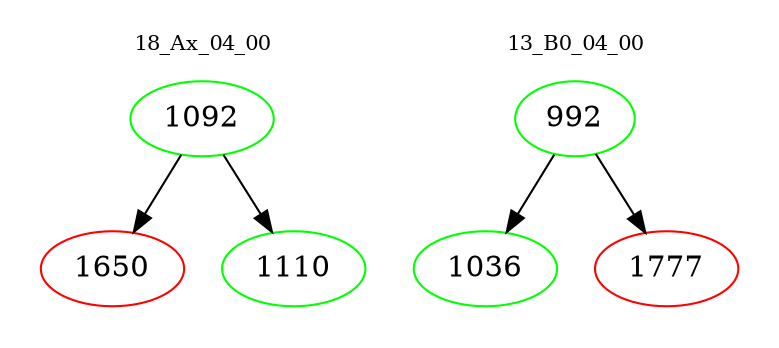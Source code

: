 digraph{
subgraph cluster_0 {
color = white
label = "18_Ax_04_00";
fontsize=10;
T0_1092 [label="1092", color="green"]
T0_1092 -> T0_1650 [color="black"]
T0_1650 [label="1650", color="red"]
T0_1092 -> T0_1110 [color="black"]
T0_1110 [label="1110", color="green"]
}
subgraph cluster_1 {
color = white
label = "13_B0_04_00";
fontsize=10;
T1_992 [label="992", color="green"]
T1_992 -> T1_1036 [color="black"]
T1_1036 [label="1036", color="green"]
T1_992 -> T1_1777 [color="black"]
T1_1777 [label="1777", color="red"]
}
}
